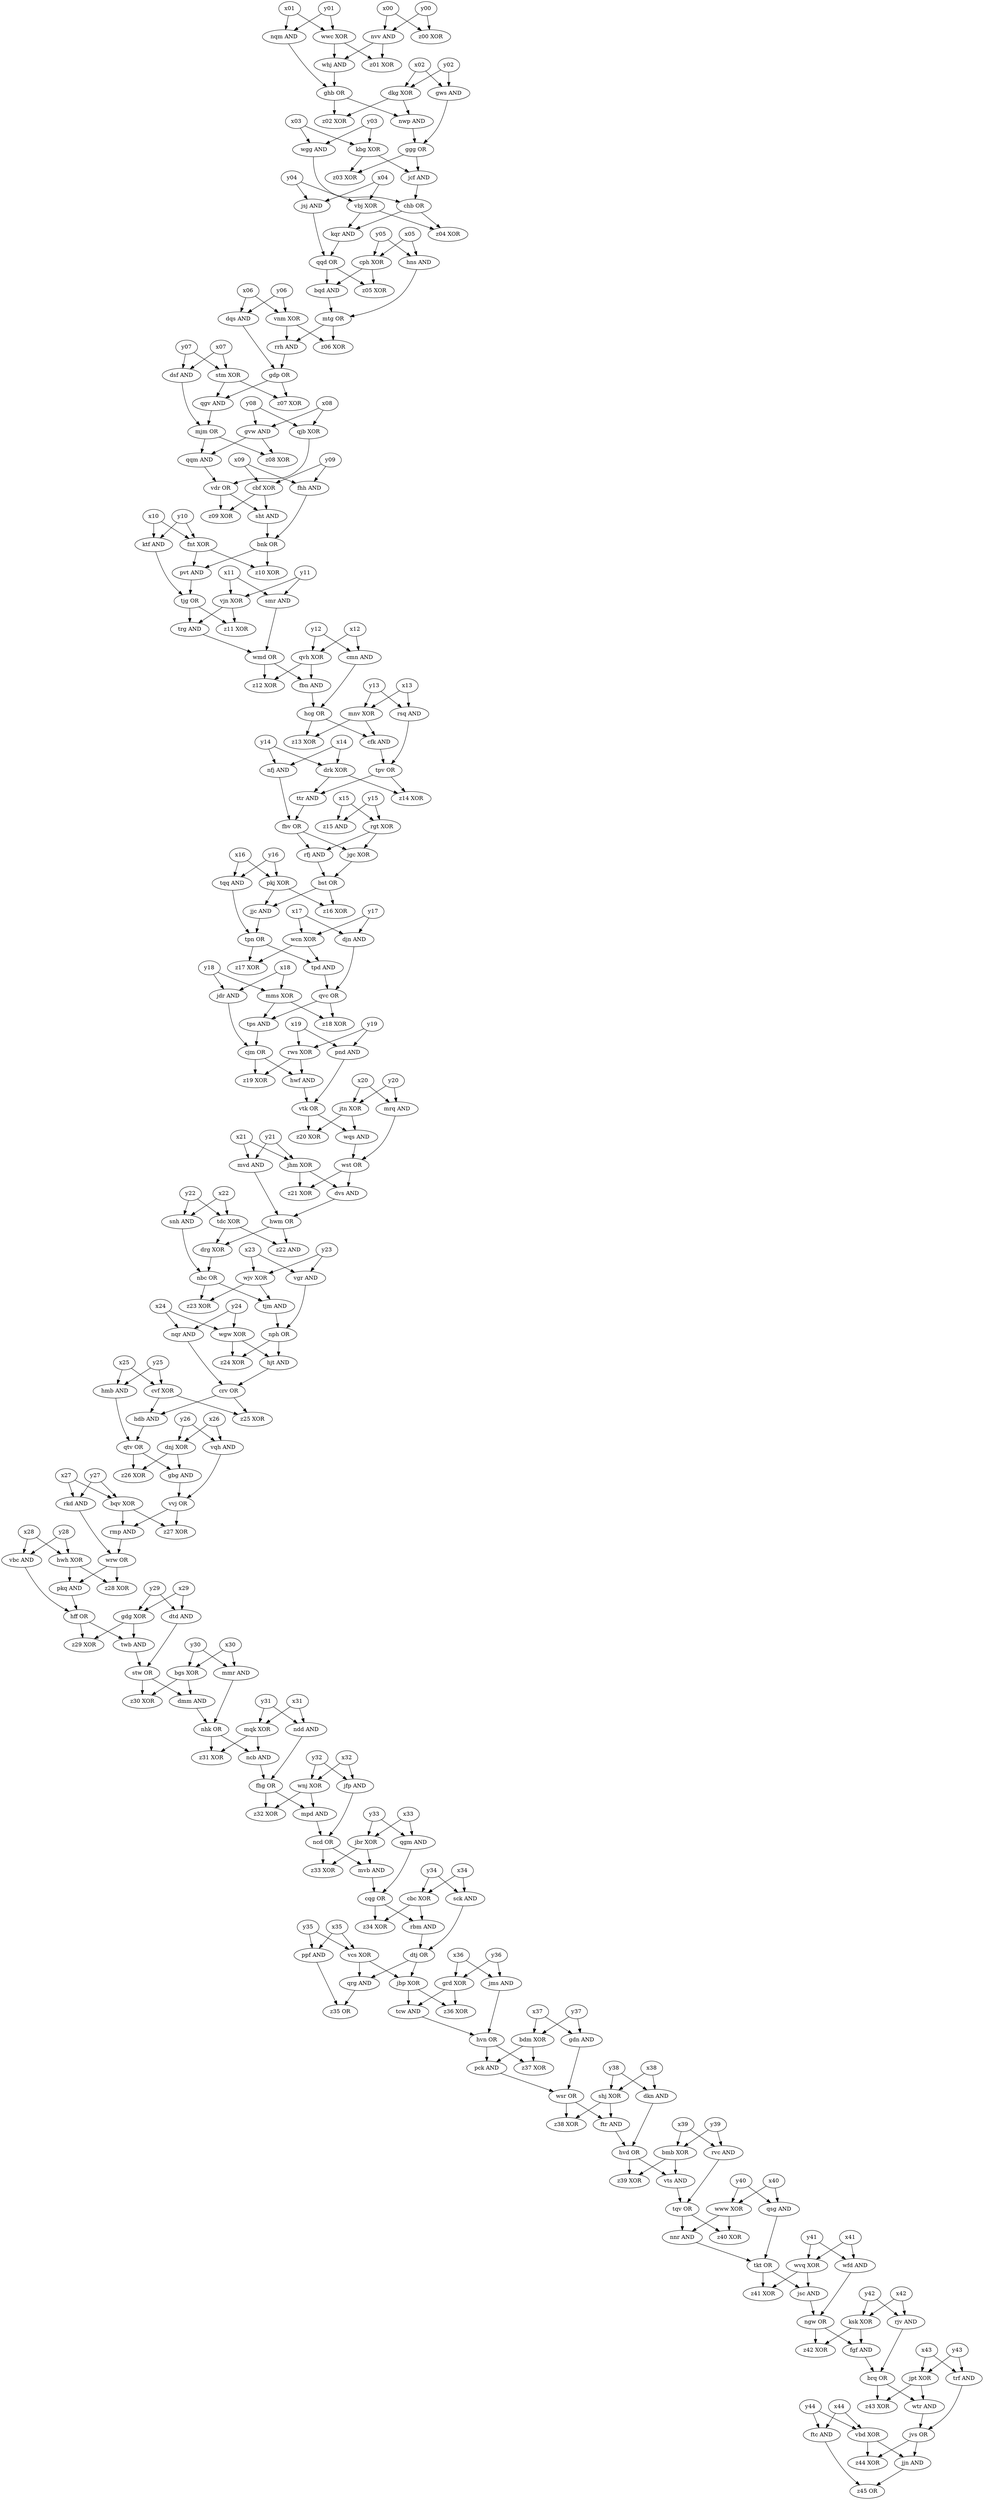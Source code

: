 digraph circuit {
  y28;
  x35;
  x22;
  x12;
  x38;
  x27;
  y24;
  y39;
  y03;
  x05;
  x01;
  x16;
  y06;
  y17;
  x40;
  x13;
  x00;
  y36;
  y02;
  y13;
  x44;
  x24;
  x08;
  y16;
  y43;
  x42;
  y19;
  x31;
  y23;
  y08;
  x30;
  y01;
  y31;
  x34;
  x43;
  x23;
  x19;
  y20;
  y35;
  y42;
  y12;
  y15;
  x07;
  y10;
  x18;
  x32;
  y27;
  y22;
  y38;
  y09;
  x41;
  x29;
  y00;
  y34;
  x15;
  y40;
  x26;
  y32;
  x20;
  y21;
  y11;
  y05;
  x04;
  y26;
  x37;
  y25;
  x06;
  x33;
  x09;
  x28;
  x02;
  y29;
  x11;
  x17;
  y37;
  x10;
  y18;
  y41;
  x25;
  y33;
  y04;
  y30;
  y44;
  x14;
  y14;
  x39;
  x03;
  x36;
  x21;
  y07;
  mjm [label="mjm OR"];
  qgv -> mjm;
  dsf -> mjm;
  ftr [label="ftr AND"];
  shj -> ftr;
  wsr -> ftr;
  chb [label="chb OR"];
  jcf -> chb;
  wgg -> chb;
  tcw [label="tcw AND"];
  jbp -> tcw;
  grd -> tcw;
  dtj [label="dtj OR"];
  rbm -> dtj;
  sck -> dtj;
  vdr [label="vdr OR"];
  qjb -> vdr;
  qqm -> vdr;
  tjg [label="tjg OR"];
  ktf -> tjg;
  pvt -> tjg;
  wnj [label="wnj XOR"];
  x32 -> wnj;
  y32 -> wnj;
  tjm [label="tjm AND"];
  nbc -> tjm;
  wjv -> tjm;
  ksk [label="ksk XOR"];
  y42 -> ksk;
  x42 -> ksk;
  mqk [label="mqk XOR"];
  y31 -> mqk;
  x31 -> mqk;
  jfp [label="jfp AND"];
  y32 -> jfp;
  x32 -> jfp;
  z36 [label="z36 XOR"];
  grd -> z36;
  jbp -> z36;
  bmb [label="bmb XOR"];
  y39 -> bmb;
  x39 -> bmb;
  z04 [label="z04 XOR"];
  vbj -> z04;
  chb -> z04;
  z40 [label="z40 XOR"];
  tqv -> z40;
  www -> z40;
  sck [label="sck AND"];
  x34 -> sck;
  y34 -> sck;
  dsf [label="dsf AND"];
  y07 -> dsf;
  x07 -> dsf;
  qvh [label="qvh XOR"];
  y12 -> qvh;
  x12 -> qvh;
  pvt [label="pvt AND"];
  fnt -> pvt;
  bnk -> pvt;
  fnt [label="fnt XOR"];
  x10 -> fnt;
  y10 -> fnt;
  hjt [label="hjt AND"];
  wgw -> hjt;
  nph -> hjt;
  bgs [label="bgs XOR"];
  x30 -> bgs;
  y30 -> bgs;
  z37 [label="z37 XOR"];
  bdm -> z37;
  hvn -> z37;
  z06 [label="z06 XOR"];
  mtg -> z06;
  vnm -> z06;
  wsr [label="wsr OR"];
  gdn -> wsr;
  pck -> wsr;
  fbv [label="fbv OR"];
  ttr -> fbv;
  nfj -> fbv;
  wqs [label="wqs AND"];
  jtn -> wqs;
  vtk -> wqs;
  qjb [label="qjb XOR"];
  x08 -> qjb;
  y08 -> qjb;
  nhk [label="nhk OR"];
  dmm -> nhk;
  mmr -> nhk;
  bqd [label="bqd AND"];
  qqd -> bqd;
  cph -> bqd;
  nnr [label="nnr AND"];
  tqv -> nnr;
  www -> nnr;
  z03 [label="z03 XOR"];
  ggg -> z03;
  kbg -> z03;
  twb [label="twb AND"];
  hff -> twb;
  gdg -> twb;
  ghb [label="ghb OR"];
  nqm -> ghb;
  whj -> ghb;
  nfj [label="nfj AND"];
  x14 -> nfj;
  y14 -> nfj;
  z25 [label="z25 XOR"];
  crv -> z25;
  cvf -> z25;
  z45 [label="z45 OR"];
  ftc -> z45;
  jjn -> z45;
  z10 [label="z10 XOR"];
  bnk -> z10;
  fnt -> z10;
  mmr [label="mmr AND"];
  y30 -> mmr;
  x30 -> mmr;
  gbg [label="gbg AND"];
  qtv -> gbg;
  dnj -> gbg;
  vgr [label="vgr AND"];
  x23 -> vgr;
  y23 -> vgr;
  fhg [label="fhg OR"];
  ndd -> fhg;
  ncb -> fhg;
  qgm [label="qgm AND"];
  x33 -> qgm;
  y33 -> qgm;
  gdp [label="gdp OR"];
  rrh -> gdp;
  dqs -> gdp;
  www [label="www XOR"];
  y40 -> www;
  x40 -> www;
  wvq [label="wvq XOR"];
  x41 -> wvq;
  y41 -> wvq;
  z20 [label="z20 XOR"];
  jtn -> z20;
  vtk -> z20;
  qvc [label="qvc OR"];
  tpd -> qvc;
  djn -> qvc;
  jdr [label="jdr AND"];
  y18 -> jdr;
  x18 -> jdr;
  vtk [label="vtk OR"];
  pnd -> vtk;
  hwf -> vtk;
  vqh [label="vqh AND"];
  y26 -> vqh;
  x26 -> vqh;
  jbp [label="jbp XOR"];
  vcs -> jbp;
  dtj -> jbp;
  wgg [label="wgg AND"];
  x03 -> wgg;
  y03 -> wgg;
  brq [label="brq OR"];
  rjv -> brq;
  fgf -> brq;
  trg [label="trg AND"];
  vjn -> trg;
  tjg -> trg;
  z05 [label="z05 XOR"];
  cph -> z05;
  qqd -> z05;
  mvb [label="mvb AND"];
  jbr -> mvb;
  ncd -> mvb;
  fbn [label="fbn AND"];
  qvh -> fbn;
  wmd -> fbn;
  cvf [label="cvf XOR"];
  x25 -> cvf;
  y25 -> cvf;
  rvc [label="rvc AND"];
  x39 -> rvc;
  y39 -> rvc;
  ftc [label="ftc AND"];
  y44 -> ftc;
  x44 -> ftc;
  grd [label="grd XOR"];
  y36 -> grd;
  x36 -> grd;
  kbg [label="kbg XOR"];
  y03 -> kbg;
  x03 -> kbg;
  z27 [label="z27 XOR"];
  vvj -> z27;
  bqv -> z27;
  kqr [label="kqr AND"];
  vbj -> kqr;
  chb -> kqr;
  stw [label="stw OR"];
  twb -> stw;
  dtd -> stw;
  z13 [label="z13 XOR"];
  mnv -> z13;
  hcg -> z13;
  dnj [label="dnj XOR"];
  y26 -> dnj;
  x26 -> dnj;
  wrw [label="wrw OR"];
  rkd -> wrw;
  rmp -> wrw;
  tdc [label="tdc XOR"];
  y22 -> tdc;
  x22 -> tdc;
  jsc [label="jsc AND"];
  wvq -> jsc;
  tkt -> jsc;
  z08 [label="z08 XOR"];
  mjm -> z08;
  gvw -> z08;
  pck [label="pck AND"];
  hvn -> pck;
  bdm -> pck;
  z09 [label="z09 XOR"];
  cbf -> z09;
  vdr -> z09;
  qtv [label="qtv OR"];
  hdb -> qtv;
  hmb -> qtv;
  hwm [label="hwm OR"];
  dvs -> hwm;
  mvd -> hwm;
  ncb [label="ncb AND"];
  mqk -> ncb;
  nhk -> ncb;
  bst [label="bst OR"];
  rfj -> bst;
  jgc -> bst;
  z28 [label="z28 XOR"];
  wrw -> z28;
  hwh -> z28;
  z07 [label="z07 XOR"];
  gdp -> z07;
  stm -> z07;
  qgv [label="qgv AND"];
  stm -> qgv;
  gdp -> qgv;
  z29 [label="z29 XOR"];
  hff -> z29;
  gdg -> z29;
  vbd [label="vbd XOR"];
  y44 -> vbd;
  x44 -> vbd;
  tpn [label="tpn OR"];
  tqq -> tpn;
  jjc -> tpn;
  cqg [label="cqg OR"];
  qgm -> cqg;
  mvb -> cqg;
  z02 [label="z02 XOR"];
  dkg -> z02;
  ghb -> z02;
  pkq [label="pkq AND"];
  wrw -> pkq;
  hwh -> pkq;
  z22 [label="z22 AND"];
  hwm -> z22;
  tdc -> z22;
  gws [label="gws AND"];
  x02 -> gws;
  y02 -> gws;
  ncd [label="ncd OR"];
  jfp -> ncd;
  mpd -> ncd;
  smr [label="smr AND"];
  y11 -> smr;
  x11 -> smr;
  vts [label="vts AND"];
  hvd -> vts;
  bmb -> vts;
  qqd [label="qqd OR"];
  kqr -> qqd;
  jsj -> qqd;
  wgw [label="wgw XOR"];
  y24 -> wgw;
  x24 -> wgw;
  z30 [label="z30 XOR"];
  stw -> z30;
  bgs -> z30;
  tpd [label="tpd AND"];
  tpn -> tpd;
  wcn -> tpd;
  pnd [label="pnd AND"];
  y19 -> pnd;
  x19 -> pnd;
  dkn [label="dkn AND"];
  y38 -> dkn;
  x38 -> dkn;
  hff [label="hff OR"];
  pkq -> hff;
  vbc -> hff;
  ndd [label="ndd AND"];
  y31 -> ndd;
  x31 -> ndd;
  whj [label="whj AND"];
  wwc -> whj;
  nvv -> whj;
  drk [label="drk XOR"];
  y14 -> drk;
  x14 -> drk;
  jjc [label="jjc AND"];
  bst -> jjc;
  pkj -> jjc;
  bnk [label="bnk OR"];
  sht -> bnk;
  fhh -> bnk;
  cph [label="cph XOR"];
  x05 -> cph;
  y05 -> cph;
  tqv [label="tqv OR"];
  vts -> tqv;
  rvc -> tqv;
  jsj [label="jsj AND"];
  x04 -> jsj;
  y04 -> jsj;
  z23 [label="z23 XOR"];
  wjv -> z23;
  nbc -> z23;
  wcn [label="wcn XOR"];
  y17 -> wcn;
  x17 -> wcn;
  vbj [label="vbj XOR"];
  x04 -> vbj;
  y04 -> vbj;
  nqm [label="nqm AND"];
  y01 -> nqm;
  x01 -> nqm;
  wwc [label="wwc XOR"];
  x01 -> wwc;
  y01 -> wwc;
  sht [label="sht AND"];
  vdr -> sht;
  cbf -> sht;
  dvs [label="dvs AND"];
  jhm -> dvs;
  wst -> dvs;
  z14 [label="z14 XOR"];
  tpv -> z14;
  drk -> z14;
  z19 [label="z19 XOR"];
  cjm -> z19;
  rws -> z19;
  mtg [label="mtg OR"];
  bqd -> mtg;
  hns -> mtg;
  jtn [label="jtn XOR"];
  x20 -> jtn;
  y20 -> jtn;
  gvw [label="gvw AND"];
  x08 -> gvw;
  y08 -> gvw;
  z34 [label="z34 XOR"];
  cbc -> z34;
  cqg -> z34;
  rfj [label="rfj AND"];
  rgt -> rfj;
  fbv -> rfj;
  z12 [label="z12 XOR"];
  wmd -> z12;
  qvh -> z12;
  wjv [label="wjv XOR"];
  x23 -> wjv;
  y23 -> wjv;
  ppf [label="ppf AND"];
  y35 -> ppf;
  x35 -> ppf;
  trf [label="trf AND"];
  x43 -> trf;
  y43 -> trf;
  z32 [label="z32 XOR"];
  fhg -> z32;
  wnj -> z32;
  cmn [label="cmn AND"];
  x12 -> cmn;
  y12 -> cmn;
  nvv [label="nvv AND"];
  y00 -> nvv;
  x00 -> nvv;
  hvn [label="hvn OR"];
  tcw -> hvn;
  jms -> hvn;
  z31 [label="z31 XOR"];
  nhk -> z31;
  mqk -> z31;
  stm [label="stm XOR"];
  x07 -> stm;
  y07 -> stm;
  nph [label="nph OR"];
  vgr -> nph;
  tjm -> nph;
  ttr [label="ttr AND"];
  drk -> ttr;
  tpv -> ttr;
  fhh [label="fhh AND"];
  x09 -> fhh;
  y09 -> fhh;
  snh [label="snh AND"];
  x22 -> snh;
  y22 -> snh;
  z24 [label="z24 XOR"];
  wgw -> z24;
  nph -> z24;
  rrh [label="rrh AND"];
  mtg -> rrh;
  vnm -> rrh;
  tps [label="tps AND"];
  qvc -> tps;
  mms -> tps;
  vnm [label="vnm XOR"];
  x06 -> vnm;
  y06 -> vnm;
  cjm [label="cjm OR"];
  tps -> cjm;
  jdr -> cjm;
  jgc [label="jgc XOR"];
  fbv -> jgc;
  rgt -> jgc;
  wfd [label="wfd AND"];
  y41 -> wfd;
  x41 -> wfd;
  rws [label="rws XOR"];
  x19 -> rws;
  y19 -> rws;
  cfk [label="cfk AND"];
  hcg -> cfk;
  mnv -> cfk;
  z38 [label="z38 XOR"];
  wsr -> z38;
  shj -> z38;
  wtr [label="wtr AND"];
  brq -> wtr;
  jpt -> wtr;
  hwf [label="hwf AND"];
  cjm -> hwf;
  rws -> hwf;
  hmb [label="hmb AND"];
  y25 -> hmb;
  x25 -> hmb;
  dkg [label="dkg XOR"];
  y02 -> dkg;
  x02 -> dkg;
  qsg [label="qsg AND"];
  y40 -> qsg;
  x40 -> qsg;
  rmp [label="rmp AND"];
  bqv -> rmp;
  vvj -> rmp;
  z39 [label="z39 XOR"];
  hvd -> z39;
  bmb -> z39;
  vcs [label="vcs XOR"];
  y35 -> vcs;
  x35 -> vcs;
  rjv [label="rjv AND"];
  x42 -> rjv;
  y42 -> rjv;
  gdn [label="gdn AND"];
  x37 -> gdn;
  y37 -> gdn;
  z11 [label="z11 XOR"];
  tjg -> z11;
  vjn -> z11;
  z26 [label="z26 XOR"];
  qtv -> z26;
  dnj -> z26;
  z21 [label="z21 XOR"];
  jhm -> z21;
  wst -> z21;
  ggg [label="ggg OR"];
  nwp -> ggg;
  gws -> ggg;
  z00 [label="z00 XOR"];
  y00 -> z00;
  x00 -> z00;
  wst [label="wst OR"];
  mrq -> wst;
  wqs -> wst;
  rsq [label="rsq AND"];
  x13 -> rsq;
  y13 -> rsq;
  hvd [label="hvd OR"];
  ftr -> hvd;
  dkn -> hvd;
  z33 [label="z33 XOR"];
  jbr -> z33;
  ncd -> z33;
  hns [label="hns AND"];
  x05 -> hns;
  y05 -> hns;
  tpv [label="tpv OR"];
  rsq -> tpv;
  cfk -> tpv;
  z18 [label="z18 XOR"];
  mms -> z18;
  qvc -> z18;
  rkd [label="rkd AND"];
  x27 -> rkd;
  y27 -> rkd;
  hdb [label="hdb AND"];
  crv -> hdb;
  cvf -> hdb;
  rbm [label="rbm AND"];
  cqg -> rbm;
  cbc -> rbm;
  z16 [label="z16 XOR"];
  pkj -> z16;
  bst -> z16;
  vbc [label="vbc AND"];
  x28 -> vbc;
  y28 -> vbc;
  ngw [label="ngw OR"];
  jsc -> ngw;
  wfd -> ngw;
  qqm [label="qqm AND"];
  mjm -> qqm;
  gvw -> qqm;
  mpd [label="mpd AND"];
  wnj -> mpd;
  fhg -> mpd;
  rgt [label="rgt XOR"];
  y15 -> rgt;
  x15 -> rgt;
  mrq [label="mrq AND"];
  x20 -> mrq;
  y20 -> mrq;
  z41 [label="z41 XOR"];
  tkt -> z41;
  wvq -> z41;
  mnv [label="mnv XOR"];
  y13 -> mnv;
  x13 -> mnv;
  nqr [label="nqr AND"];
  y24 -> nqr;
  x24 -> nqr;
  jvs [label="jvs OR"];
  wtr -> jvs;
  trf -> jvs;
  jcf [label="jcf AND"];
  ggg -> jcf;
  kbg -> jcf;
  jms [label="jms AND"];
  x36 -> jms;
  y36 -> jms;
  dtd [label="dtd AND"];
  x29 -> dtd;
  y29 -> dtd;
  fgf [label="fgf AND"];
  ksk -> fgf;
  ngw -> fgf;
  vjn [label="vjn XOR"];
  x11 -> vjn;
  y11 -> vjn;
  z17 [label="z17 XOR"];
  tpn -> z17;
  wcn -> z17;
  jpt [label="jpt XOR"];
  y43 -> jpt;
  x43 -> jpt;
  jjn [label="jjn AND"];
  vbd -> jjn;
  jvs -> jjn;
  tkt [label="tkt OR"];
  nnr -> tkt;
  qsg -> tkt;
  bqv [label="bqv XOR"];
  x27 -> bqv;
  y27 -> bqv;
  hwh [label="hwh XOR"];
  x28 -> hwh;
  y28 -> hwh;
  cbf [label="cbf XOR"];
  x09 -> cbf;
  y09 -> cbf;
  qrg [label="qrg AND"];
  vcs -> qrg;
  dtj -> qrg;
  cbc [label="cbc XOR"];
  x34 -> cbc;
  y34 -> cbc;
  nwp [label="nwp AND"];
  ghb -> nwp;
  dkg -> nwp;
  bdm [label="bdm XOR"];
  y37 -> bdm;
  x37 -> bdm;
  shj [label="shj XOR"];
  x38 -> shj;
  y38 -> shj;
  crv [label="crv OR"];
  hjt -> crv;
  nqr -> crv;
  z44 [label="z44 XOR"];
  vbd -> z44;
  jvs -> z44;
  hcg [label="hcg OR"];
  fbn -> hcg;
  cmn -> hcg;
  dqs [label="dqs AND"];
  x06 -> dqs;
  y06 -> dqs;
  z15 [label="z15 AND"];
  y15 -> z15;
  x15 -> z15;
  jbr [label="jbr XOR"];
  x33 -> jbr;
  y33 -> jbr;
  jhm [label="jhm XOR"];
  y21 -> jhm;
  x21 -> jhm;
  nbc [label="nbc OR"];
  snh -> nbc;
  drg -> nbc;
  mms [label="mms XOR"];
  y18 -> mms;
  x18 -> mms;
  vvj [label="vvj OR"];
  vqh -> vvj;
  gbg -> vvj;
  mvd [label="mvd AND"];
  y21 -> mvd;
  x21 -> mvd;
  z35 [label="z35 OR"];
  qrg -> z35;
  ppf -> z35;
  ktf [label="ktf AND"];
  y10 -> ktf;
  x10 -> ktf;
  tqq [label="tqq AND"];
  x16 -> tqq;
  y16 -> tqq;
  drg [label="drg XOR"];
  tdc -> drg;
  hwm -> drg;
  z01 [label="z01 XOR"];
  wwc -> z01;
  nvv -> z01;
  djn [label="djn AND"];
  x17 -> djn;
  y17 -> djn;
  z43 [label="z43 XOR"];
  jpt -> z43;
  brq -> z43;
  wmd [label="wmd OR"];
  smr -> wmd;
  trg -> wmd;
  pkj [label="pkj XOR"];
  x16 -> pkj;
  y16 -> pkj;
  gdg [label="gdg XOR"];
  x29 -> gdg;
  y29 -> gdg;
  dmm [label="dmm AND"];
  bgs -> dmm;
  stw -> dmm;
  z42 [label="z42 XOR"];
  ngw -> z42;
  ksk -> z42;
}